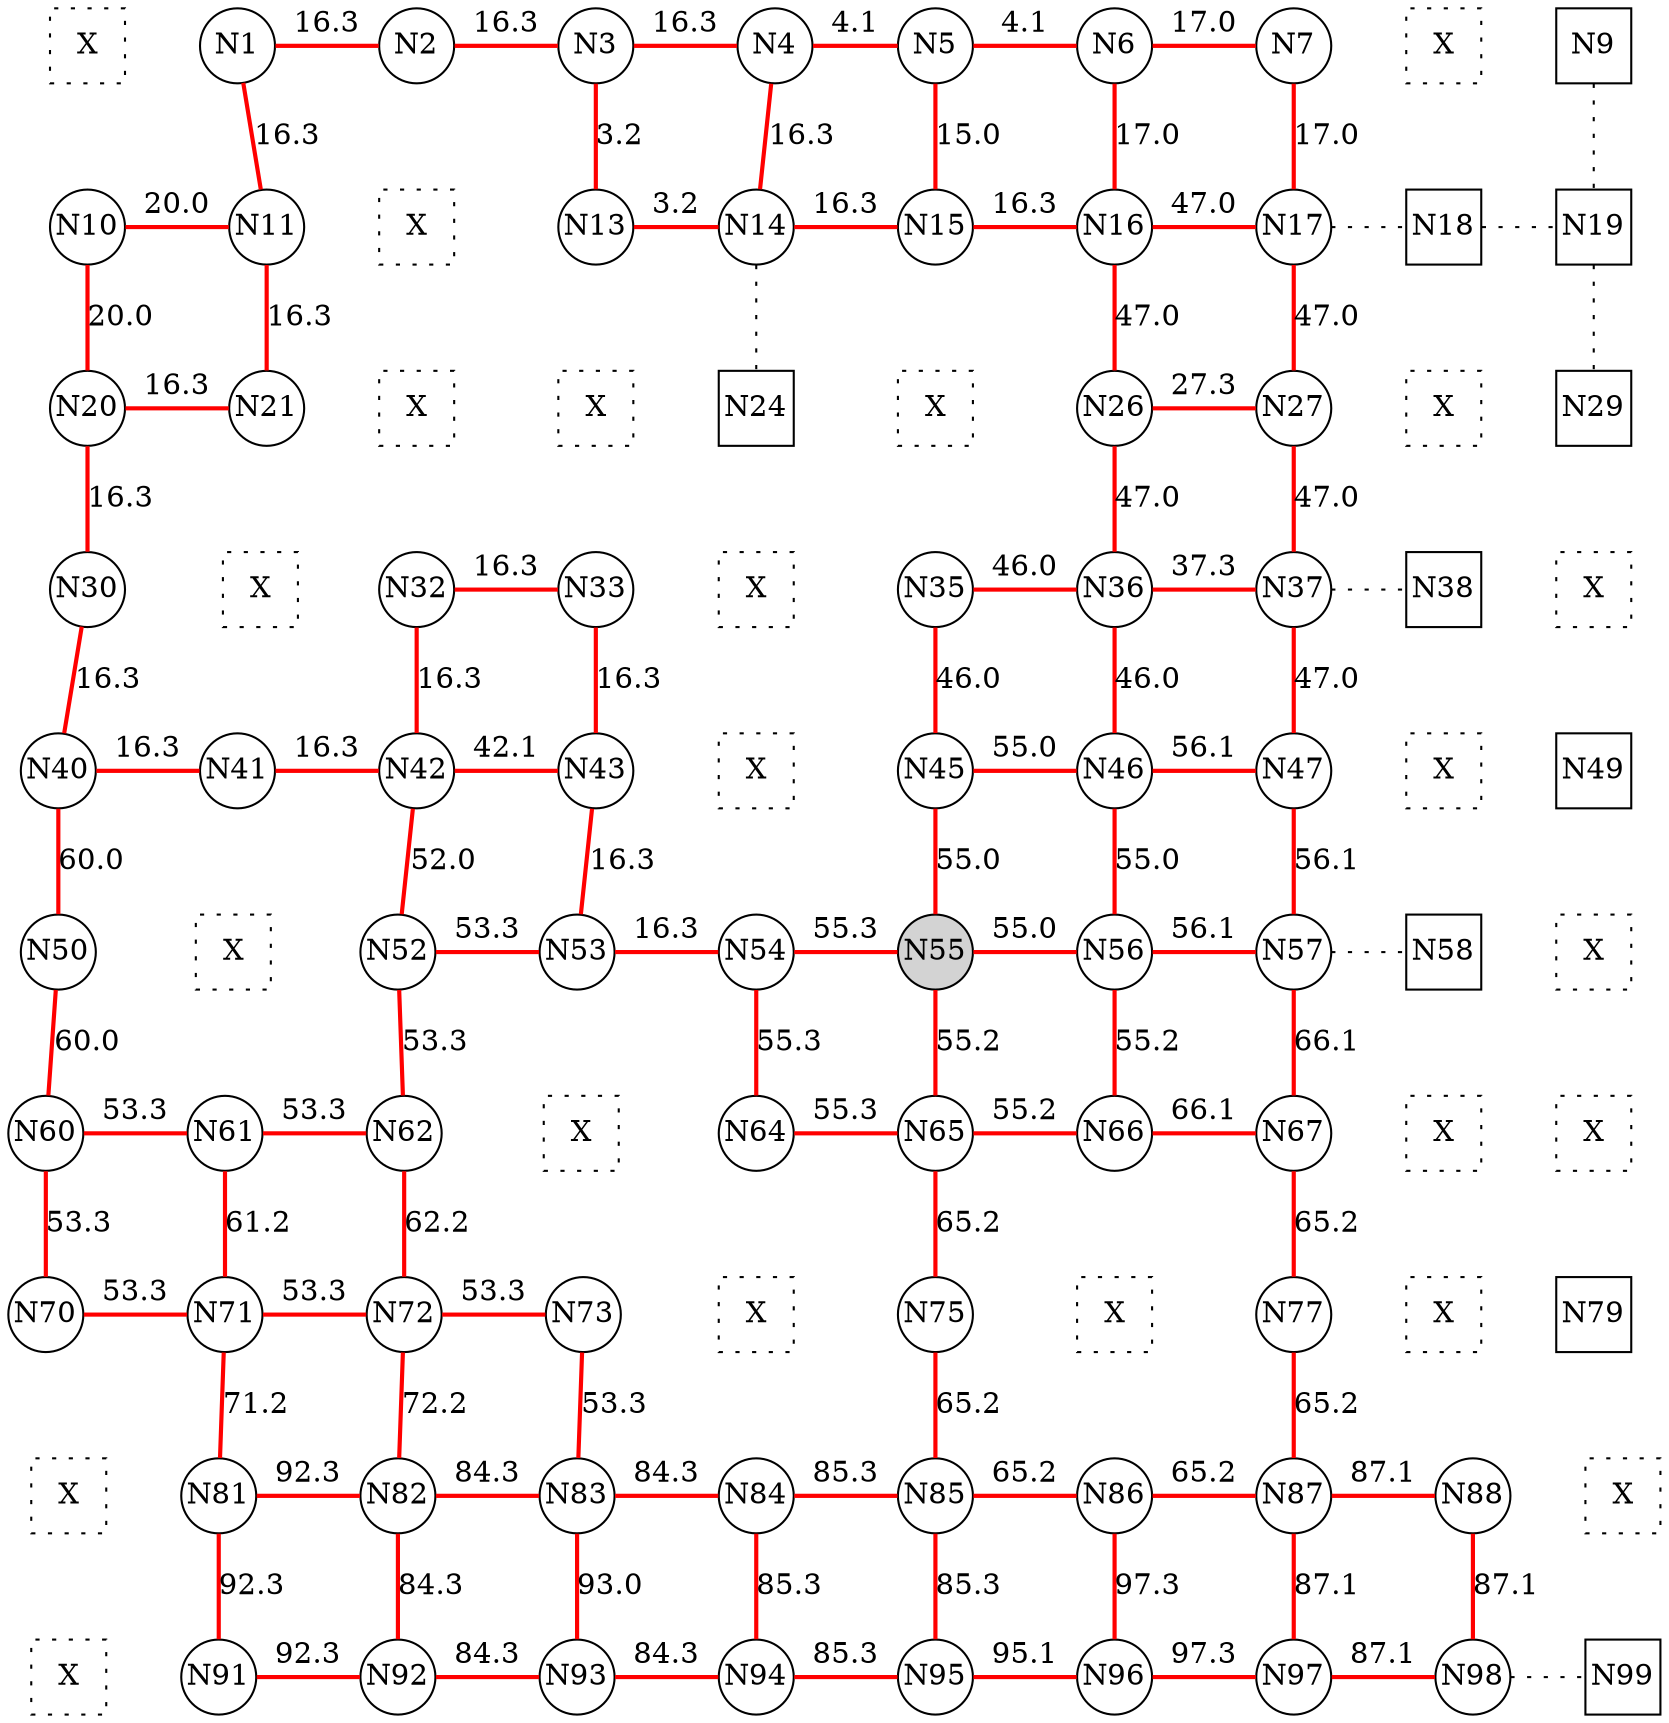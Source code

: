 
 digraph G { graph [layout=dot] 
 {rank=same; N0 [shape=square, style=dotted, fixedsize=true, label=X]; N1 [shape=circle, fixedsize=true]; N2 [shape=circle, fixedsize=true]; N3 [shape=circle, fixedsize=true]; N4 [shape=circle, fixedsize=true]; N5 [shape=circle, fixedsize=true]; N6 [shape=circle, fixedsize=true]; N7 [shape=circle, fixedsize=true]; N8 [shape=square, style=dotted, fixedsize=true, label=X]; N9 [shape=square, fixedsize=true];  }
 {rank=same; N10 [shape=circle, fixedsize=true]; N11 [shape=circle, fixedsize=true]; N12 [shape=square, style=dotted, fixedsize=true, label=X]; N13 [shape=circle, fixedsize=true]; N14 [shape=circle, fixedsize=true]; N15 [shape=circle, fixedsize=true]; N16 [shape=circle, fixedsize=true]; N17 [shape=circle, fixedsize=true]; N18 [shape=square, fixedsize=true]; N19 [shape=square, fixedsize=true];  }
 {rank=same; N20 [shape=circle, fixedsize=true]; N21 [shape=circle, fixedsize=true]; N22 [shape=square, style=dotted, fixedsize=true, label=X]; N23 [shape=square, style=dotted, fixedsize=true, label=X]; N24 [shape=square, fixedsize=true]; N25 [shape=square, style=dotted, fixedsize=true, label=X]; N26 [shape=circle, fixedsize=true]; N27 [shape=circle, fixedsize=true]; N28 [shape=square, style=dotted, fixedsize=true, label=X]; N29 [shape=square, fixedsize=true];  }
 {rank=same; N30 [shape=circle, fixedsize=true]; N31 [shape=square, style=dotted, fixedsize=true, label=X]; N32 [shape=circle, fixedsize=true]; N33 [shape=circle, fixedsize=true]; N34 [shape=square, style=dotted, fixedsize=true, label=X]; N35 [shape=circle, fixedsize=true]; N36 [shape=circle, fixedsize=true]; N37 [shape=circle, fixedsize=true]; N38 [shape=square, fixedsize=true]; N39 [shape=square, style=dotted, fixedsize=true, label=X];  }
 {rank=same; N40 [shape=circle, fixedsize=true]; N41 [shape=circle, fixedsize=true]; N42 [shape=circle, fixedsize=true]; N43 [shape=circle, fixedsize=true]; N44 [shape=square, style=dotted, fixedsize=true, label=X]; N45 [shape=circle, fixedsize=true]; N46 [shape=circle, fixedsize=true]; N47 [shape=circle, fixedsize=true]; N48 [shape=square, style=dotted, fixedsize=true, label=X]; N49 [shape=square, fixedsize=true];  }
 {rank=same; N50 [shape=circle, fixedsize=true]; N51 [shape=square, style=dotted, fixedsize=true, label=X]; N52 [shape=circle, fixedsize=true]; N53 [shape=circle, fixedsize=true]; N54 [shape=circle, fixedsize=true]; N55 [shape=circle, style=filled, fixedsize=true]; N56 [shape=circle, fixedsize=true]; N57 [shape=circle, fixedsize=true]; N58 [shape=square, fixedsize=true]; N59 [shape=square, style=dotted, fixedsize=true, label=X];  }
 {rank=same; N60 [shape=circle, fixedsize=true]; N61 [shape=circle, fixedsize=true]; N62 [shape=circle, fixedsize=true]; N63 [shape=square, style=dotted, fixedsize=true, label=X]; N64 [shape=circle, fixedsize=true]; N65 [shape=circle, fixedsize=true]; N66 [shape=circle, fixedsize=true]; N67 [shape=circle, fixedsize=true]; N68 [shape=square, style=dotted, fixedsize=true, label=X]; N69 [shape=square, style=dotted, fixedsize=true, label=X];  }
 {rank=same; N70 [shape=circle, fixedsize=true]; N71 [shape=circle, fixedsize=true]; N72 [shape=circle, fixedsize=true]; N73 [shape=circle, fixedsize=true]; N74 [shape=square, style=dotted, fixedsize=true, label=X]; N75 [shape=circle, fixedsize=true]; N76 [shape=square, style=dotted, fixedsize=true, label=X]; N77 [shape=circle, fixedsize=true]; N78 [shape=square, style=dotted, fixedsize=true, label=X]; N79 [shape=square, fixedsize=true];  }
 {rank=same; N80 [shape=square, style=dotted, fixedsize=true, label=X]; N81 [shape=circle, fixedsize=true]; N82 [shape=circle, fixedsize=true]; N83 [shape=circle, fixedsize=true]; N84 [shape=circle, fixedsize=true]; N85 [shape=circle, fixedsize=true]; N86 [shape=circle, fixedsize=true]; N87 [shape=circle, fixedsize=true]; N88 [shape=circle, fixedsize=true]; N89 [shape=square, style=dotted, fixedsize=true, label=X];  }
 {rank=same; N90 [shape=square, style=dotted, fixedsize=true, label=X]; N91 [shape=circle, fixedsize=true]; N92 [shape=circle, fixedsize=true]; N93 [shape=circle, fixedsize=true]; N94 [shape=circle, fixedsize=true]; N95 [shape=circle, fixedsize=true]; N96 [shape=circle, fixedsize=true]; N97 [shape=circle, fixedsize=true]; N98 [shape=circle, fixedsize=true]; N99 [shape=square, fixedsize=true];  }
N0->N1 [dir=none, style=invis, label=" "]
N1->N2 [dir=none, color=red, style=bold, label="16.3"]
N2->N3 [dir=none, color=red, style=bold, label="16.3"]
N3->N4 [dir=none, color=red, style=bold, label="16.3"]
N4->N5 [dir=none, color=red, style=bold, label="4.1"]
N5->N6 [dir=none, color=red, style=bold, label="4.1"]
N6->N7 [dir=none, color=red, style=bold, label="17.0"]
N7->N8 [dir=none, style=invis, label=" "]
N8->N9 [dir=none, style=invis, label=" "]
N10->N11 [dir=none, color=red, style=bold, label="20.0"]
N11->N12 [dir=none, style=invis, label=" "]
N12->N13 [dir=none, style=invis, label=" "]
N13->N14 [dir=none, color=red, style=bold, label="3.2"]
N14->N15 [dir=none, color=red, style=bold, label="16.3"]
N15->N16 [dir=none, color=red, style=bold, label="16.3"]
N16->N17 [dir=none, color=red, style=bold, label="47.0"]
N17->N18 [dir=none, style=dotted, label=""]
N18->N19 [dir=none, style=dotted, label=""]
N20->N21 [dir=none, color=red, style=bold, label="16.3"]
N21->N22 [dir=none, style=invis, label=" "]
N22->N23 [dir=none, style=invis, label=" "]
N23->N24 [dir=none, style=invis, label=" "]
N24->N25 [dir=none, style=invis, label=" "]
N25->N26 [dir=none, style=invis, label=" "]
N26->N27 [dir=none, color=red, style=bold, label="27.3"]
N27->N28 [dir=none, style=invis, label=" "]
N28->N29 [dir=none, style=invis, label=" "]
N30->N31 [dir=none, style=invis, label=" "]
N31->N32 [dir=none, style=invis, label=" "]
N32->N33 [dir=none, color=red, style=bold, label="16.3"]
N33->N34 [dir=none, style=invis, label=" "]
N34->N35 [dir=none, style=invis, label=" "]
N35->N36 [dir=none, color=red, style=bold, label="46.0"]
N36->N37 [dir=none, color=red, style=bold, label="37.3"]
N37->N38 [dir=none, style=dotted, label=""]
N38->N39 [dir=none, style=invis, label=" "]
N40->N41 [dir=none, color=red, style=bold, label="16.3"]
N41->N42 [dir=none, color=red, style=bold, label="16.3"]
N42->N43 [dir=none, color=red, style=bold, label="42.1"]
N43->N44 [dir=none, style=invis, label=" "]
N44->N45 [dir=none, style=invis, label=" "]
N45->N46 [dir=none, color=red, style=bold, label="55.0"]
N46->N47 [dir=none, color=red, style=bold, label="56.1"]
N47->N48 [dir=none, style=invis, label=" "]
N48->N49 [dir=none, style=invis, label=" "]
N50->N51 [dir=none, style=invis, label=" "]
N51->N52 [dir=none, style=invis, label=" "]
N52->N53 [dir=none, color=red, style=bold, label="53.3"]
N53->N54 [dir=none, color=red, style=bold, label="16.3"]
N54->N55 [dir=none, color=red, style=bold, label="55.3"]
N55->N56 [dir=none, color=red, style=bold, label="55.0"]
N56->N57 [dir=none, color=red, style=bold, label="56.1"]
N57->N58 [dir=none, style=dotted, label=""]
N58->N59 [dir=none, style=invis, label=" "]
N60->N61 [dir=none, color=red, style=bold, label="53.3"]
N61->N62 [dir=none, color=red, style=bold, label="53.3"]
N62->N63 [dir=none, style=invis, label=" "]
N63->N64 [dir=none, style=invis, label=" "]
N64->N65 [dir=none, color=red, style=bold, label="55.3"]
N65->N66 [dir=none, color=red, style=bold, label="55.2"]
N66->N67 [dir=none, color=red, style=bold, label="66.1"]
N67->N68 [dir=none, style=invis, label=" "]
N68->N69 [dir=none, style=invis, label=" "]
N70->N71 [dir=none, color=red, style=bold, label="53.3"]
N71->N72 [dir=none, color=red, style=bold, label="53.3"]
N72->N73 [dir=none, color=red, style=bold, label="53.3"]
N73->N74 [dir=none, style=invis, label=" "]
N74->N75 [dir=none, style=invis, label=" "]
N75->N76 [dir=none, style=invis, label=" "]
N76->N77 [dir=none, style=invis, label=" "]
N77->N78 [dir=none, style=invis, label=" "]
N78->N79 [dir=none, style=invis, label=" "]
N80->N81 [dir=none, style=invis, label=" "]
N81->N82 [dir=none, color=red, style=bold, label="92.3"]
N82->N83 [dir=none, color=red, style=bold, label="84.3"]
N83->N84 [dir=none, color=red, style=bold, label="84.3"]
N84->N85 [dir=none, color=red, style=bold, label="85.3"]
N85->N86 [dir=none, color=red, style=bold, label="65.2"]
N86->N87 [dir=none, color=red, style=bold, label="65.2"]
N87->N88 [dir=none, color=red, style=bold, label="87.1"]
N88->N89 [dir=none, style=invis, label=" "]
N90->N91 [dir=none, style=invis, label=" "]
N91->N92 [dir=none, color=red, style=bold, label="92.3"]
N92->N93 [dir=none, color=red, style=bold, label="84.3"]
N93->N94 [dir=none, color=red, style=bold, label="84.3"]
N94->N95 [dir=none, color=red, style=bold, label="85.3"]
N95->N96 [dir=none, color=red, style=bold, label="95.1"]
N96->N97 [dir=none, color=red, style=bold, label="97.3"]
N97->N98 [dir=none, color=red, style=bold, label="87.1"]
N98->N99 [dir=none, style=dotted, label=""]
N0->N10 [dir=none, style=invis, label=" "]
N10->N20 [dir=none, color=red, style=bold, label="20.0"]
N20->N30 [dir=none, color=red, style=bold, label="16.3"]
N30->N40 [dir=none, color=red, style=bold, label="16.3"]
N40->N50 [dir=none, color=red, style=bold, label="60.0"]
N50->N60 [dir=none, color=red, style=bold, label="60.0"]
N60->N70 [dir=none, color=red, style=bold, label="53.3"]
N70->N80 [dir=none, style=invis, label=" "]
N80->N90 [dir=none, style=invis, label=" "]
N1->N11 [dir=none, color=red, style=bold, label="16.3"]
N11->N21 [dir=none, color=red, style=bold, label="16.3"]
N21->N31 [dir=none, style=invis, label=" "]
N31->N41 [dir=none, style=invis, label=" "]
N41->N51 [dir=none, style=invis, label=" "]
N51->N61 [dir=none, style=invis, label=" "]
N61->N71 [dir=none, color=red, style=bold, label="61.2"]
N71->N81 [dir=none, color=red, style=bold, label="71.2"]
N81->N91 [dir=none, color=red, style=bold, label="92.3"]
N2->N12 [dir=none, style=invis, label=" "]
N12->N22 [dir=none, style=invis, label=" "]
N22->N32 [dir=none, style=invis, label=" "]
N32->N42 [dir=none, color=red, style=bold, label="16.3"]
N42->N52 [dir=none, color=red, style=bold, label="52.0"]
N52->N62 [dir=none, color=red, style=bold, label="53.3"]
N62->N72 [dir=none, color=red, style=bold, label="62.2"]
N72->N82 [dir=none, color=red, style=bold, label="72.2"]
N82->N92 [dir=none, color=red, style=bold, label="84.3"]
N3->N13 [dir=none, color=red, style=bold, label="3.2"]
N13->N23 [dir=none, style=invis, label=" "]
N23->N33 [dir=none, style=invis, label=" "]
N33->N43 [dir=none, color=red, style=bold, label="16.3"]
N43->N53 [dir=none, color=red, style=bold, label="16.3"]
N53->N63 [dir=none, style=invis, label=" "]
N63->N73 [dir=none, style=invis, label=" "]
N73->N83 [dir=none, color=red, style=bold, label="53.3"]
N83->N93 [dir=none, color=red, style=bold, label="93.0"]
N4->N14 [dir=none, color=red, style=bold, label="16.3"]
N14->N24 [dir=none, style=dotted, label=""]
N24->N34 [dir=none, style=invis, label=" "]
N34->N44 [dir=none, style=invis, label=" "]
N44->N54 [dir=none, style=invis, label=" "]
N54->N64 [dir=none, color=red, style=bold, label="55.3"]
N64->N74 [dir=none, style=invis, label=" "]
N74->N84 [dir=none, style=invis, label=" "]
N84->N94 [dir=none, color=red, style=bold, label="85.3"]
N5->N15 [dir=none, color=red, style=bold, label="15.0"]
N15->N25 [dir=none, style=invis, label=" "]
N25->N35 [dir=none, style=invis, label=" "]
N35->N45 [dir=none, color=red, style=bold, label="46.0"]
N45->N55 [dir=none, color=red, style=bold, label="55.0"]
N55->N65 [dir=none, color=red, style=bold, label="55.2"]
N65->N75 [dir=none, color=red, style=bold, label="65.2"]
N75->N85 [dir=none, color=red, style=bold, label="65.2"]
N85->N95 [dir=none, color=red, style=bold, label="85.3"]
N6->N16 [dir=none, color=red, style=bold, label="17.0"]
N16->N26 [dir=none, color=red, style=bold, label="47.0"]
N26->N36 [dir=none, color=red, style=bold, label="47.0"]
N36->N46 [dir=none, color=red, style=bold, label="46.0"]
N46->N56 [dir=none, color=red, style=bold, label="55.0"]
N56->N66 [dir=none, color=red, style=bold, label="55.2"]
N66->N76 [dir=none, style=invis, label=" "]
N76->N86 [dir=none, style=invis, label=" "]
N86->N96 [dir=none, color=red, style=bold, label="97.3"]
N7->N17 [dir=none, color=red, style=bold, label="17.0"]
N17->N27 [dir=none, color=red, style=bold, label="47.0"]
N27->N37 [dir=none, color=red, style=bold, label="47.0"]
N37->N47 [dir=none, color=red, style=bold, label="47.0"]
N47->N57 [dir=none, color=red, style=bold, label="56.1"]
N57->N67 [dir=none, color=red, style=bold, label="66.1"]
N67->N77 [dir=none, color=red, style=bold, label="65.2"]
N77->N87 [dir=none, color=red, style=bold, label="65.2"]
N87->N97 [dir=none, color=red, style=bold, label="87.1"]
N8->N18 [dir=none, style=invis, label=" "]
N18->N28 [dir=none, style=invis, label=" "]
N28->N38 [dir=none, style=invis, label=" "]
N38->N48 [dir=none, style=invis, label=" "]
N48->N58 [dir=none, style=invis, label=" "]
N58->N68 [dir=none, style=invis, label=" "]
N68->N78 [dir=none, style=invis, label=" "]
N78->N88 [dir=none, style=invis, label=" "]
N88->N98 [dir=none, color=red, style=bold, label="87.1"]
N9->N19 [dir=none, style=dotted, label=""]
N19->N29 [dir=none, style=dotted, label=""]
N29->N39 [dir=none, style=invis, label=" "]
N39->N49 [dir=none, style=invis, label=" "]
N49->N59 [dir=none, style=invis, label=" "]
N59->N69 [dir=none, style=invis, label=" "]
N69->N79 [dir=none, style=invis, label=" "]
N79->N89 [dir=none, style=invis, label=" "]
N89->N99 [dir=none, style=invis, label=" "]
 }